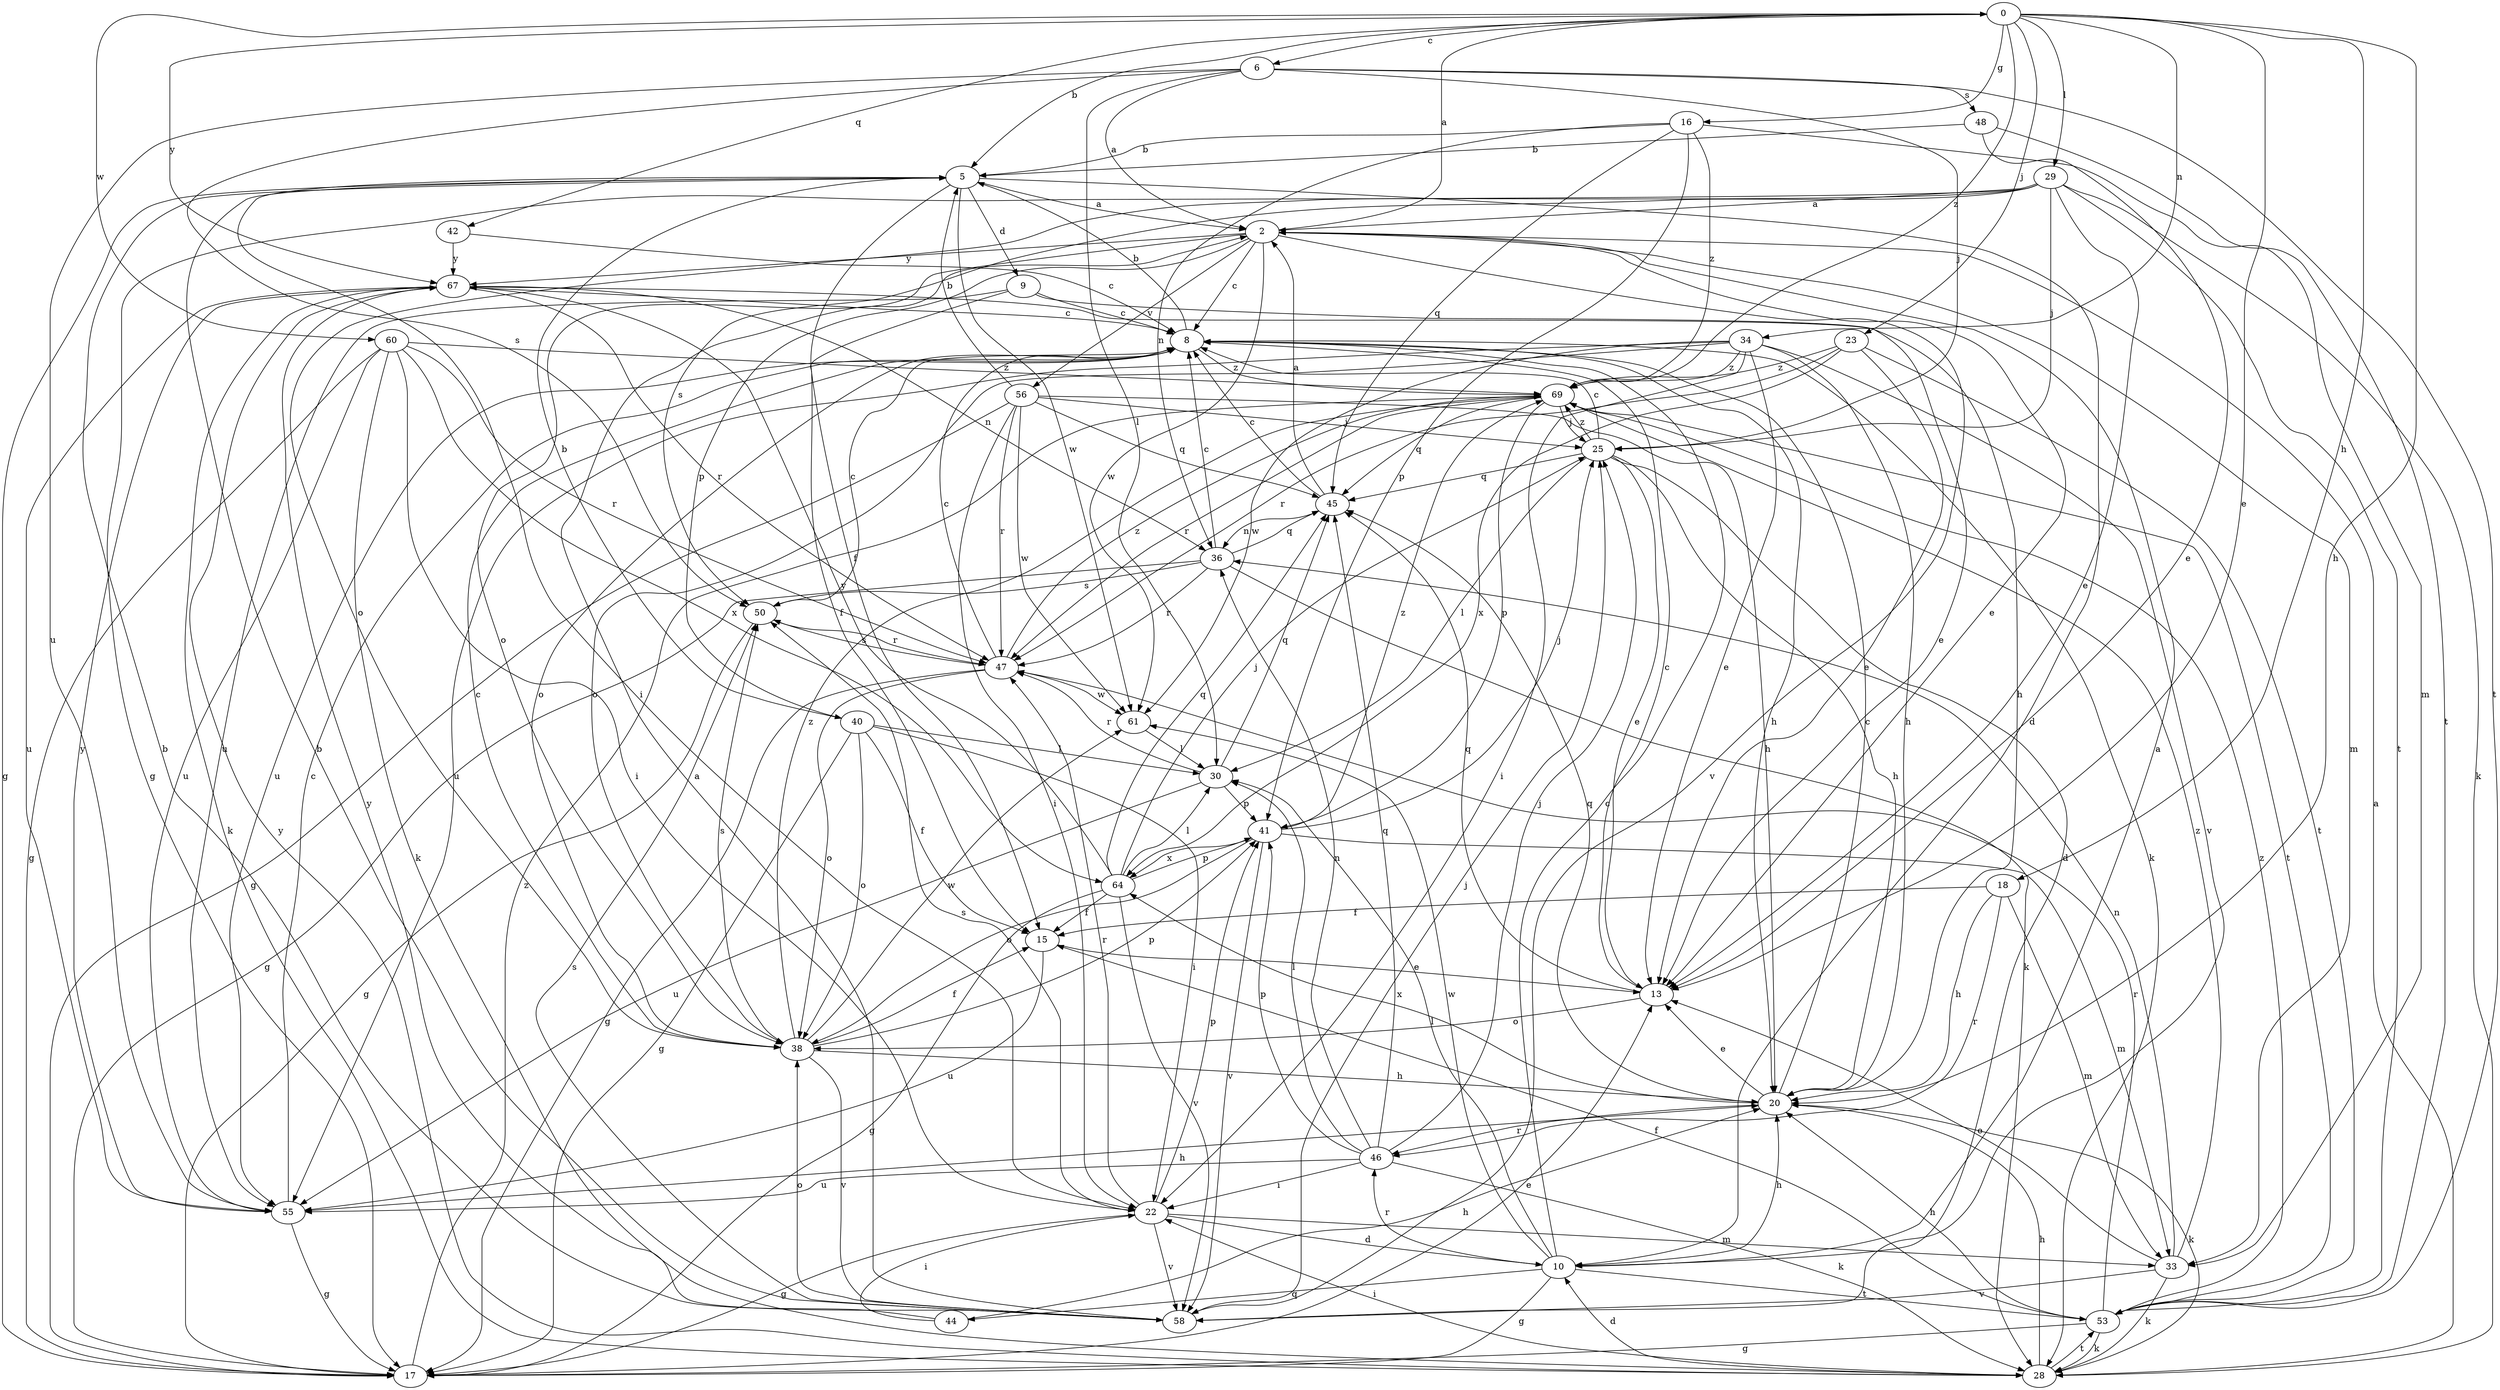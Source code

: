 strict digraph  {
0;
2;
5;
6;
8;
9;
10;
13;
15;
16;
17;
18;
20;
22;
23;
25;
28;
29;
30;
33;
34;
36;
38;
40;
41;
42;
44;
45;
46;
47;
48;
50;
53;
55;
56;
58;
60;
61;
64;
67;
69;
0 -> 5  [label=b];
0 -> 6  [label=c];
0 -> 13  [label=e];
0 -> 16  [label=g];
0 -> 18  [label=h];
0 -> 20  [label=h];
0 -> 23  [label=j];
0 -> 29  [label=l];
0 -> 34  [label=n];
0 -> 42  [label=q];
0 -> 60  [label=w];
0 -> 67  [label=y];
0 -> 69  [label=z];
2 -> 0  [label=a];
2 -> 8  [label=c];
2 -> 13  [label=e];
2 -> 33  [label=m];
2 -> 38  [label=o];
2 -> 40  [label=p];
2 -> 56  [label=v];
2 -> 58  [label=v];
2 -> 61  [label=w];
2 -> 67  [label=y];
5 -> 2  [label=a];
5 -> 9  [label=d];
5 -> 10  [label=d];
5 -> 15  [label=f];
5 -> 17  [label=g];
5 -> 22  [label=i];
5 -> 61  [label=w];
6 -> 2  [label=a];
6 -> 25  [label=j];
6 -> 30  [label=l];
6 -> 48  [label=s];
6 -> 50  [label=s];
6 -> 53  [label=t];
6 -> 55  [label=u];
8 -> 5  [label=b];
8 -> 20  [label=h];
8 -> 28  [label=k];
8 -> 38  [label=o];
8 -> 55  [label=u];
8 -> 69  [label=z];
9 -> 8  [label=c];
9 -> 13  [label=e];
9 -> 15  [label=f];
9 -> 55  [label=u];
10 -> 2  [label=a];
10 -> 8  [label=c];
10 -> 17  [label=g];
10 -> 20  [label=h];
10 -> 30  [label=l];
10 -> 44  [label=q];
10 -> 46  [label=r];
10 -> 53  [label=t];
10 -> 61  [label=w];
13 -> 8  [label=c];
13 -> 38  [label=o];
13 -> 45  [label=q];
15 -> 13  [label=e];
15 -> 55  [label=u];
16 -> 5  [label=b];
16 -> 33  [label=m];
16 -> 36  [label=n];
16 -> 41  [label=p];
16 -> 45  [label=q];
16 -> 69  [label=z];
17 -> 13  [label=e];
17 -> 69  [label=z];
18 -> 15  [label=f];
18 -> 20  [label=h];
18 -> 33  [label=m];
18 -> 46  [label=r];
20 -> 8  [label=c];
20 -> 13  [label=e];
20 -> 28  [label=k];
20 -> 45  [label=q];
20 -> 46  [label=r];
20 -> 64  [label=x];
22 -> 10  [label=d];
22 -> 17  [label=g];
22 -> 33  [label=m];
22 -> 41  [label=p];
22 -> 47  [label=r];
22 -> 50  [label=s];
22 -> 58  [label=v];
23 -> 13  [label=e];
23 -> 47  [label=r];
23 -> 53  [label=t];
23 -> 64  [label=x];
23 -> 69  [label=z];
25 -> 8  [label=c];
25 -> 10  [label=d];
25 -> 13  [label=e];
25 -> 20  [label=h];
25 -> 30  [label=l];
25 -> 45  [label=q];
25 -> 69  [label=z];
28 -> 2  [label=a];
28 -> 10  [label=d];
28 -> 20  [label=h];
28 -> 22  [label=i];
28 -> 53  [label=t];
28 -> 67  [label=y];
29 -> 2  [label=a];
29 -> 13  [label=e];
29 -> 17  [label=g];
29 -> 25  [label=j];
29 -> 28  [label=k];
29 -> 38  [label=o];
29 -> 50  [label=s];
29 -> 53  [label=t];
30 -> 41  [label=p];
30 -> 45  [label=q];
30 -> 47  [label=r];
30 -> 55  [label=u];
33 -> 13  [label=e];
33 -> 28  [label=k];
33 -> 36  [label=n];
33 -> 58  [label=v];
33 -> 69  [label=z];
34 -> 13  [label=e];
34 -> 20  [label=h];
34 -> 22  [label=i];
34 -> 38  [label=o];
34 -> 55  [label=u];
34 -> 58  [label=v];
34 -> 61  [label=w];
34 -> 69  [label=z];
36 -> 8  [label=c];
36 -> 17  [label=g];
36 -> 28  [label=k];
36 -> 45  [label=q];
36 -> 47  [label=r];
36 -> 50  [label=s];
38 -> 8  [label=c];
38 -> 15  [label=f];
38 -> 20  [label=h];
38 -> 41  [label=p];
38 -> 50  [label=s];
38 -> 58  [label=v];
38 -> 61  [label=w];
38 -> 69  [label=z];
40 -> 5  [label=b];
40 -> 15  [label=f];
40 -> 17  [label=g];
40 -> 22  [label=i];
40 -> 30  [label=l];
40 -> 38  [label=o];
41 -> 25  [label=j];
41 -> 33  [label=m];
41 -> 38  [label=o];
41 -> 58  [label=v];
41 -> 64  [label=x];
41 -> 69  [label=z];
42 -> 8  [label=c];
42 -> 67  [label=y];
44 -> 5  [label=b];
44 -> 20  [label=h];
44 -> 22  [label=i];
45 -> 2  [label=a];
45 -> 8  [label=c];
45 -> 36  [label=n];
46 -> 22  [label=i];
46 -> 25  [label=j];
46 -> 28  [label=k];
46 -> 30  [label=l];
46 -> 36  [label=n];
46 -> 41  [label=p];
46 -> 45  [label=q];
46 -> 55  [label=u];
47 -> 8  [label=c];
47 -> 17  [label=g];
47 -> 38  [label=o];
47 -> 50  [label=s];
47 -> 61  [label=w];
47 -> 69  [label=z];
48 -> 5  [label=b];
48 -> 13  [label=e];
48 -> 53  [label=t];
50 -> 8  [label=c];
50 -> 17  [label=g];
50 -> 47  [label=r];
53 -> 15  [label=f];
53 -> 17  [label=g];
53 -> 20  [label=h];
53 -> 28  [label=k];
53 -> 47  [label=r];
53 -> 69  [label=z];
55 -> 8  [label=c];
55 -> 17  [label=g];
55 -> 20  [label=h];
55 -> 67  [label=y];
56 -> 5  [label=b];
56 -> 17  [label=g];
56 -> 20  [label=h];
56 -> 22  [label=i];
56 -> 25  [label=j];
56 -> 45  [label=q];
56 -> 47  [label=r];
56 -> 61  [label=w];
58 -> 2  [label=a];
58 -> 5  [label=b];
58 -> 25  [label=j];
58 -> 38  [label=o];
58 -> 50  [label=s];
58 -> 67  [label=y];
60 -> 17  [label=g];
60 -> 22  [label=i];
60 -> 28  [label=k];
60 -> 47  [label=r];
60 -> 55  [label=u];
60 -> 64  [label=x];
60 -> 69  [label=z];
61 -> 30  [label=l];
64 -> 15  [label=f];
64 -> 17  [label=g];
64 -> 25  [label=j];
64 -> 30  [label=l];
64 -> 41  [label=p];
64 -> 45  [label=q];
64 -> 58  [label=v];
64 -> 67  [label=y];
67 -> 8  [label=c];
67 -> 20  [label=h];
67 -> 28  [label=k];
67 -> 36  [label=n];
67 -> 47  [label=r];
67 -> 55  [label=u];
69 -> 25  [label=j];
69 -> 41  [label=p];
69 -> 45  [label=q];
69 -> 47  [label=r];
69 -> 53  [label=t];
}
